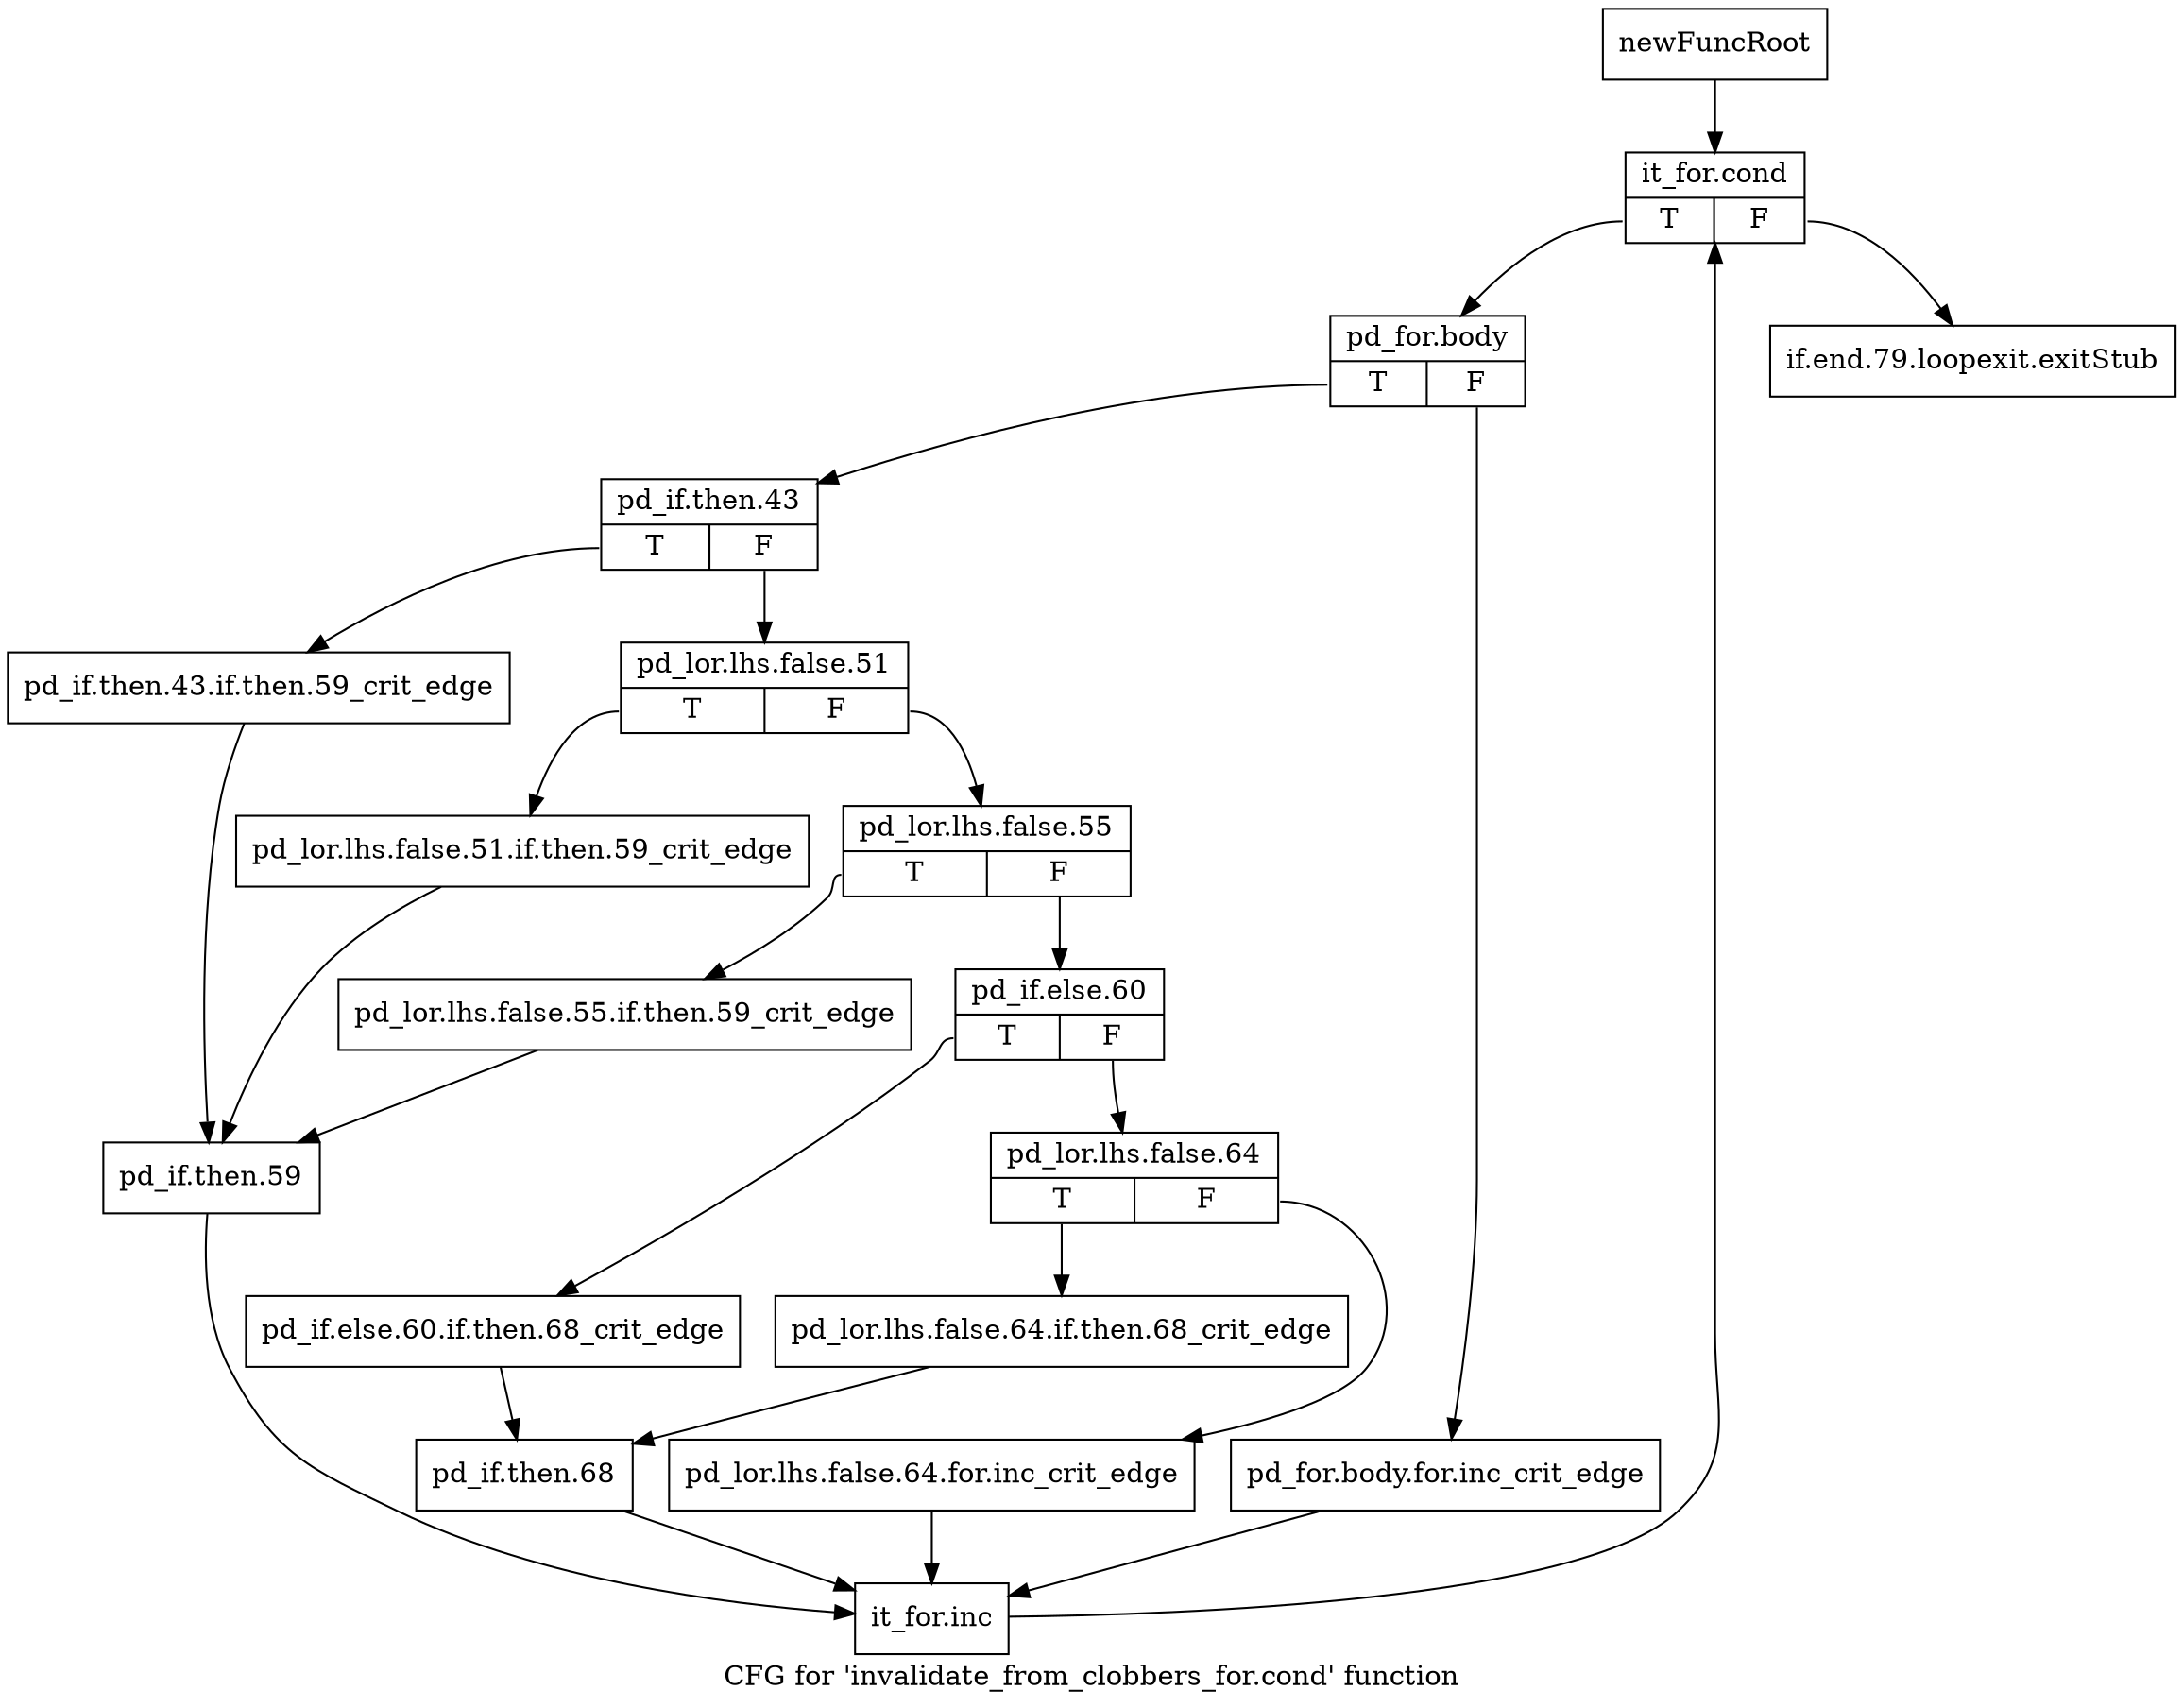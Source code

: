 digraph "CFG for 'invalidate_from_clobbers_for.cond' function" {
	label="CFG for 'invalidate_from_clobbers_for.cond' function";

	Node0xa9ad460 [shape=record,label="{newFuncRoot}"];
	Node0xa9ad460 -> Node0xa9ad500;
	Node0xa9ad4b0 [shape=record,label="{if.end.79.loopexit.exitStub}"];
	Node0xa9ad500 [shape=record,label="{it_for.cond|{<s0>T|<s1>F}}"];
	Node0xa9ad500:s0 -> Node0xa9ad550;
	Node0xa9ad500:s1 -> Node0xa9ad4b0;
	Node0xa9ad550 [shape=record,label="{pd_for.body|{<s0>T|<s1>F}}"];
	Node0xa9ad550:s0 -> Node0xa9ad5f0;
	Node0xa9ad550:s1 -> Node0xa9ad5a0;
	Node0xa9ad5a0 [shape=record,label="{pd_for.body.for.inc_crit_edge}"];
	Node0xa9ad5a0 -> Node0xa9ada00;
	Node0xa9ad5f0 [shape=record,label="{pd_if.then.43|{<s0>T|<s1>F}}"];
	Node0xa9ad5f0:s0 -> Node0xa9ad960;
	Node0xa9ad5f0:s1 -> Node0xa9ad640;
	Node0xa9ad640 [shape=record,label="{pd_lor.lhs.false.51|{<s0>T|<s1>F}}"];
	Node0xa9ad640:s0 -> Node0xa9ad910;
	Node0xa9ad640:s1 -> Node0xa9ad690;
	Node0xa9ad690 [shape=record,label="{pd_lor.lhs.false.55|{<s0>T|<s1>F}}"];
	Node0xa9ad690:s0 -> Node0xa9ad8c0;
	Node0xa9ad690:s1 -> Node0xa9ad6e0;
	Node0xa9ad6e0 [shape=record,label="{pd_if.else.60|{<s0>T|<s1>F}}"];
	Node0xa9ad6e0:s0 -> Node0xa9ad820;
	Node0xa9ad6e0:s1 -> Node0xa9ad730;
	Node0xa9ad730 [shape=record,label="{pd_lor.lhs.false.64|{<s0>T|<s1>F}}"];
	Node0xa9ad730:s0 -> Node0xa9ad7d0;
	Node0xa9ad730:s1 -> Node0xa9ad780;
	Node0xa9ad780 [shape=record,label="{pd_lor.lhs.false.64.for.inc_crit_edge}"];
	Node0xa9ad780 -> Node0xa9ada00;
	Node0xa9ad7d0 [shape=record,label="{pd_lor.lhs.false.64.if.then.68_crit_edge}"];
	Node0xa9ad7d0 -> Node0xa9ad870;
	Node0xa9ad820 [shape=record,label="{pd_if.else.60.if.then.68_crit_edge}"];
	Node0xa9ad820 -> Node0xa9ad870;
	Node0xa9ad870 [shape=record,label="{pd_if.then.68}"];
	Node0xa9ad870 -> Node0xa9ada00;
	Node0xa9ad8c0 [shape=record,label="{pd_lor.lhs.false.55.if.then.59_crit_edge}"];
	Node0xa9ad8c0 -> Node0xa9ad9b0;
	Node0xa9ad910 [shape=record,label="{pd_lor.lhs.false.51.if.then.59_crit_edge}"];
	Node0xa9ad910 -> Node0xa9ad9b0;
	Node0xa9ad960 [shape=record,label="{pd_if.then.43.if.then.59_crit_edge}"];
	Node0xa9ad960 -> Node0xa9ad9b0;
	Node0xa9ad9b0 [shape=record,label="{pd_if.then.59}"];
	Node0xa9ad9b0 -> Node0xa9ada00;
	Node0xa9ada00 [shape=record,label="{it_for.inc}"];
	Node0xa9ada00 -> Node0xa9ad500;
}

